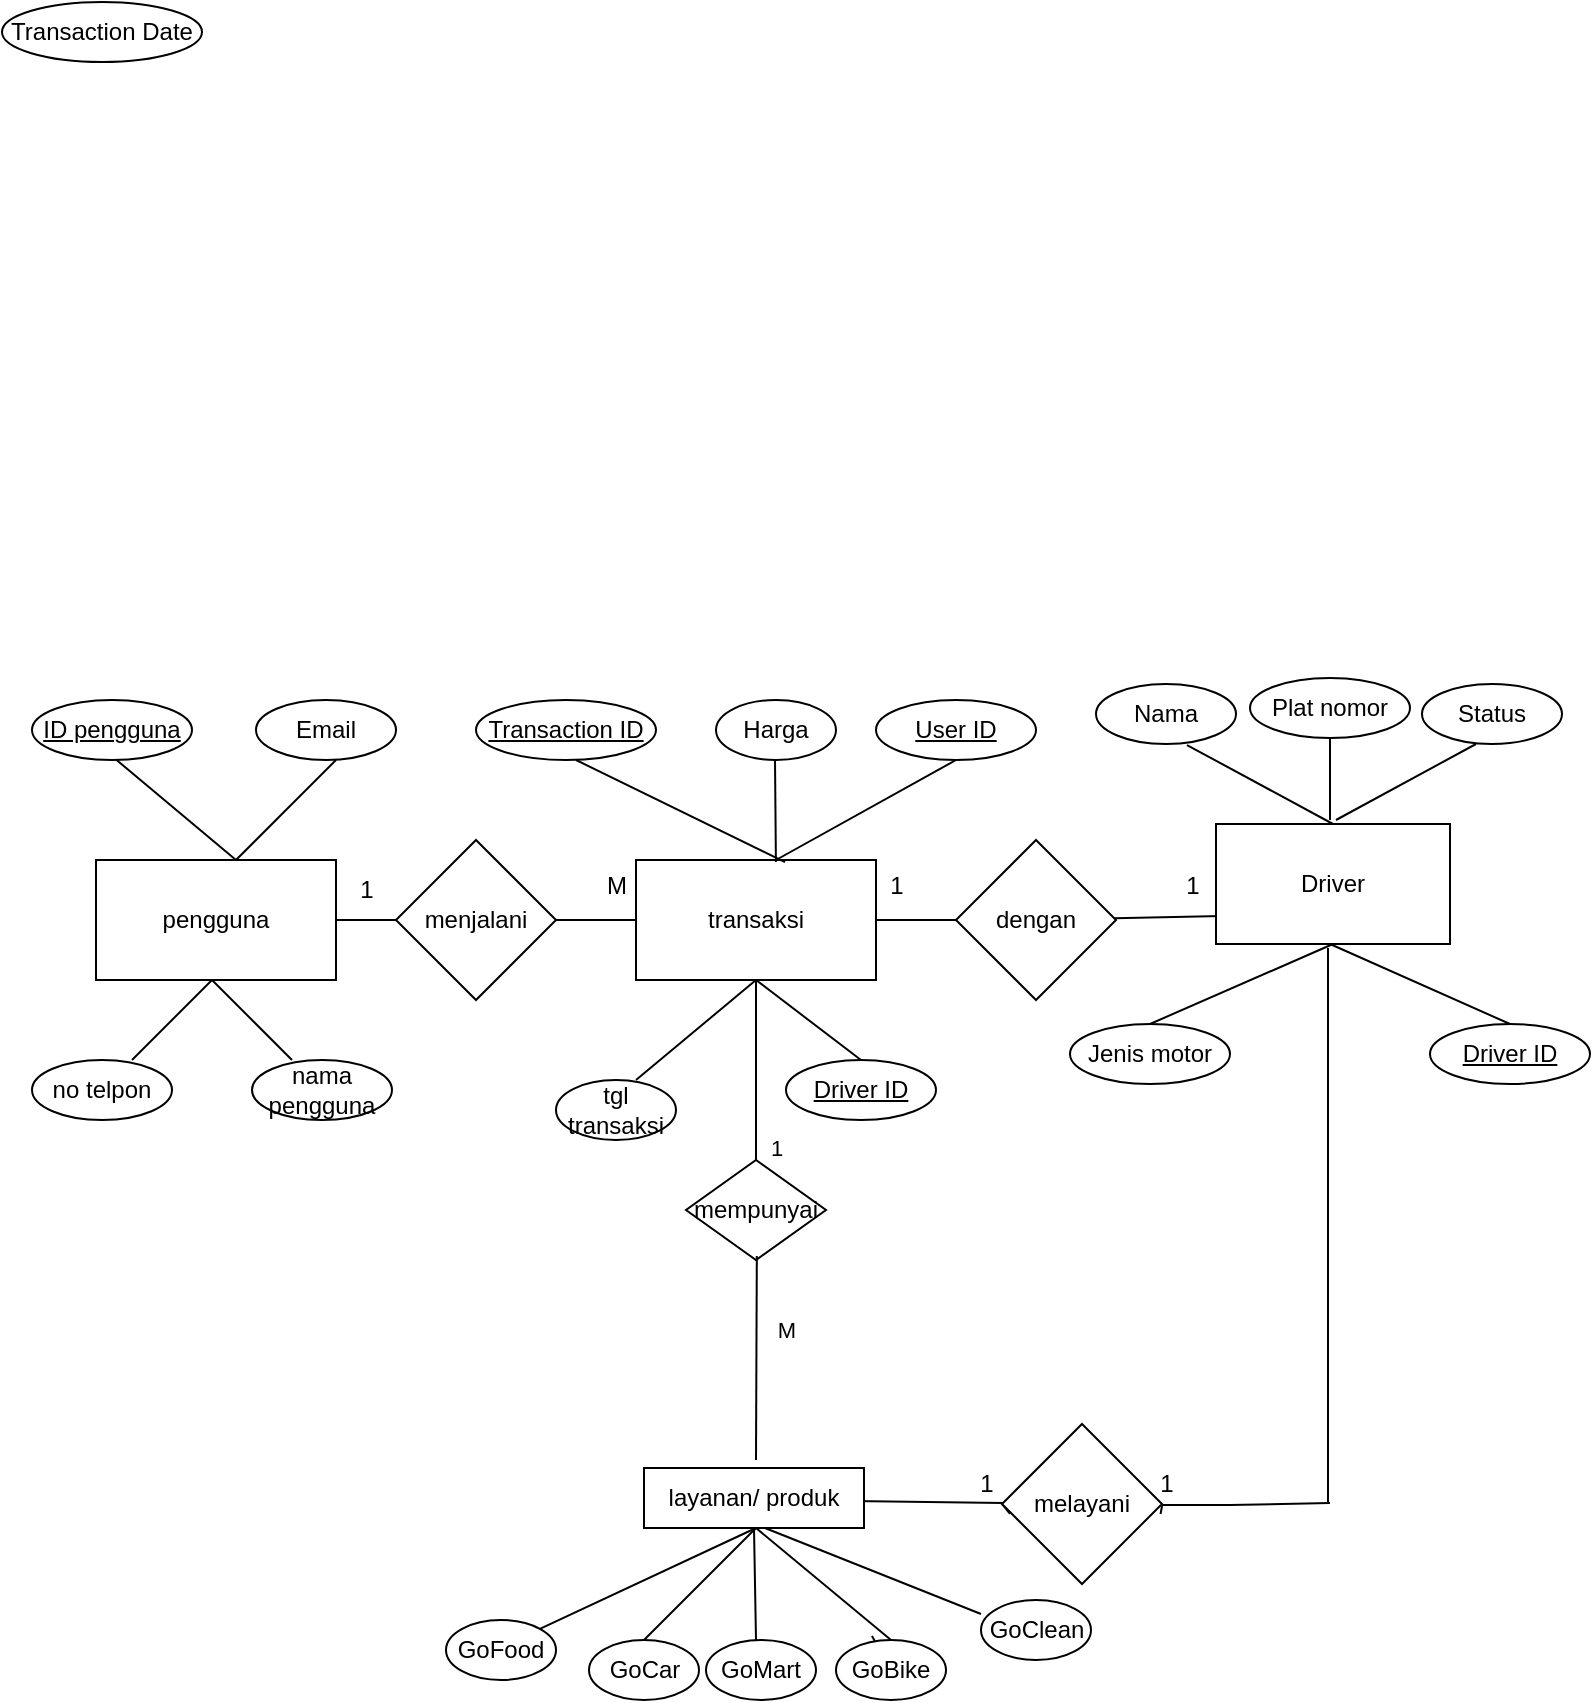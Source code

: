 <mxfile version="24.0.2" type="github">
  <diagram name="Page-1" id="tXZiaEcrUhBw9n6YbrBm">
    <mxGraphModel dx="1034" dy="1554" grid="1" gridSize="10" guides="1" tooltips="1" connect="1" arrows="1" fold="1" page="1" pageScale="1" pageWidth="850" pageHeight="1100" math="0" shadow="0">
      <root>
        <mxCell id="0" />
        <mxCell id="1" parent="0" />
        <mxCell id="CJ1HN6qO8ug2FyTTPr0n-1" value="transaksi" style="rounded=0;whiteSpace=wrap;html=1;" parent="1" vertex="1">
          <mxGeometry x="350" y="210" width="120" height="60" as="geometry" />
        </mxCell>
        <mxCell id="CJ1HN6qO8ug2FyTTPr0n-3" value="pengguna" style="rounded=0;whiteSpace=wrap;html=1;" parent="1" vertex="1">
          <mxGeometry x="80" y="210" width="120" height="60" as="geometry" />
        </mxCell>
        <mxCell id="CJ1HN6qO8ug2FyTTPr0n-4" value="menjalani" style="rhombus;whiteSpace=wrap;html=1;" parent="1" vertex="1">
          <mxGeometry x="230" y="200" width="80" height="80" as="geometry" />
        </mxCell>
        <mxCell id="CJ1HN6qO8ug2FyTTPr0n-8" value="dengan" style="rhombus;whiteSpace=wrap;html=1;" parent="1" vertex="1">
          <mxGeometry x="510" y="200" width="80" height="80" as="geometry" />
        </mxCell>
        <mxCell id="CJ1HN6qO8ug2FyTTPr0n-12" value="" style="endArrow=none;html=1;rounded=0;entryX=0;entryY=0.5;entryDx=0;entryDy=0;" parent="1" target="CJ1HN6qO8ug2FyTTPr0n-4" edge="1">
          <mxGeometry width="50" height="50" relative="1" as="geometry">
            <mxPoint x="200" y="240" as="sourcePoint" />
            <mxPoint x="250" y="190" as="targetPoint" />
          </mxGeometry>
        </mxCell>
        <mxCell id="CJ1HN6qO8ug2FyTTPr0n-14" value="" style="endArrow=none;html=1;rounded=0;entryX=0;entryY=0.5;entryDx=0;entryDy=0;" parent="1" target="CJ1HN6qO8ug2FyTTPr0n-8" edge="1">
          <mxGeometry width="50" height="50" relative="1" as="geometry">
            <mxPoint x="470" y="240" as="sourcePoint" />
            <mxPoint x="520" y="190" as="targetPoint" />
          </mxGeometry>
        </mxCell>
        <mxCell id="CJ1HN6qO8ug2FyTTPr0n-15" value="" style="endArrow=none;html=1;rounded=0;entryX=0;entryY=0.5;entryDx=0;entryDy=0;" parent="1" target="CJ1HN6qO8ug2FyTTPr0n-1" edge="1">
          <mxGeometry width="50" height="50" relative="1" as="geometry">
            <mxPoint x="310" y="240" as="sourcePoint" />
            <mxPoint x="360" y="190" as="targetPoint" />
          </mxGeometry>
        </mxCell>
        <mxCell id="CJ1HN6qO8ug2FyTTPr0n-17" value="" style="endArrow=none;html=1;rounded=0;entryX=0;entryY=0.5;entryDx=0;entryDy=0;" parent="1" source="CJ1HN6qO8ug2FyTTPr0n-8" edge="1">
          <mxGeometry width="50" height="50" relative="1" as="geometry">
            <mxPoint x="590" y="238" as="sourcePoint" />
            <mxPoint x="643" y="238" as="targetPoint" />
          </mxGeometry>
        </mxCell>
        <mxCell id="CJ1HN6qO8ug2FyTTPr0n-19" value="Email" style="ellipse;whiteSpace=wrap;html=1;" parent="1" vertex="1">
          <mxGeometry x="160" y="130" width="70" height="30" as="geometry" />
        </mxCell>
        <mxCell id="CJ1HN6qO8ug2FyTTPr0n-20" value="no telpon" style="ellipse;whiteSpace=wrap;html=1;" parent="1" vertex="1">
          <mxGeometry x="48" y="310" width="70" height="30" as="geometry" />
        </mxCell>
        <mxCell id="CJ1HN6qO8ug2FyTTPr0n-22" value="nama pengguna" style="ellipse;whiteSpace=wrap;html=1;" parent="1" vertex="1">
          <mxGeometry x="158" y="310" width="70" height="30" as="geometry" />
        </mxCell>
        <mxCell id="CJ1HN6qO8ug2FyTTPr0n-24" value="" style="endArrow=none;html=1;rounded=0;" parent="1" edge="1">
          <mxGeometry width="50" height="50" relative="1" as="geometry">
            <mxPoint x="98" y="310" as="sourcePoint" />
            <mxPoint x="138" y="270" as="targetPoint" />
          </mxGeometry>
        </mxCell>
        <mxCell id="CJ1HN6qO8ug2FyTTPr0n-25" value="" style="endArrow=none;html=1;rounded=0;" parent="1" edge="1">
          <mxGeometry width="50" height="50" relative="1" as="geometry">
            <mxPoint x="178" y="310" as="sourcePoint" />
            <mxPoint x="138" y="270" as="targetPoint" />
          </mxGeometry>
        </mxCell>
        <mxCell id="CJ1HN6qO8ug2FyTTPr0n-27" value="" style="endArrow=none;html=1;rounded=0;" parent="1" edge="1">
          <mxGeometry width="50" height="50" relative="1" as="geometry">
            <mxPoint x="150" y="210" as="sourcePoint" />
            <mxPoint x="200" y="160" as="targetPoint" />
          </mxGeometry>
        </mxCell>
        <mxCell id="CJ1HN6qO8ug2FyTTPr0n-29" value="" style="endArrow=none;html=1;rounded=0;entryX=0;entryY=0;entryDx=0;entryDy=0;" parent="1" source="CJ1HN6qO8ug2FyTTPr0n-18" edge="1">
          <mxGeometry width="50" height="50" relative="1" as="geometry">
            <mxPoint x="150" y="210" as="sourcePoint" />
            <mxPoint x="100" y="160" as="targetPoint" />
          </mxGeometry>
        </mxCell>
        <mxCell id="CJ1HN6qO8ug2FyTTPr0n-30" value="" style="endArrow=none;html=1;rounded=0;entryX=0;entryY=0;entryDx=0;entryDy=0;" parent="1" target="CJ1HN6qO8ug2FyTTPr0n-18" edge="1">
          <mxGeometry width="50" height="50" relative="1" as="geometry">
            <mxPoint x="150" y="210" as="sourcePoint" />
            <mxPoint x="100" y="160" as="targetPoint" />
          </mxGeometry>
        </mxCell>
        <mxCell id="CJ1HN6qO8ug2FyTTPr0n-18" value="&lt;u&gt;ID pengguna&lt;/u&gt;" style="ellipse;whiteSpace=wrap;html=1;" parent="1" vertex="1">
          <mxGeometry x="48" y="130" width="80" height="30" as="geometry" />
        </mxCell>
        <mxCell id="CJ1HN6qO8ug2FyTTPr0n-31" value="Transaction Date" style="ellipse;whiteSpace=wrap;html=1;" parent="1" vertex="1">
          <mxGeometry x="33" y="-219" width="100" height="30" as="geometry" />
        </mxCell>
        <mxCell id="CJ1HN6qO8ug2FyTTPr0n-32" value="&lt;u&gt;User ID&lt;/u&gt;" style="ellipse;whiteSpace=wrap;html=1;" parent="1" vertex="1">
          <mxGeometry x="470" y="130" width="80" height="30" as="geometry" />
        </mxCell>
        <mxCell id="CJ1HN6qO8ug2FyTTPr0n-33" value="Harga" style="ellipse;whiteSpace=wrap;html=1;" parent="1" vertex="1">
          <mxGeometry x="390" y="130" width="60" height="30" as="geometry" />
        </mxCell>
        <mxCell id="CJ1HN6qO8ug2FyTTPr0n-34" value="&lt;u&gt;Transaction ID&lt;/u&gt;" style="ellipse;whiteSpace=wrap;html=1;" parent="1" vertex="1">
          <mxGeometry x="270" y="130" width="90" height="30" as="geometry" />
        </mxCell>
        <mxCell id="CJ1HN6qO8ug2FyTTPr0n-35" value="&lt;u&gt;Driver ID&lt;/u&gt;" style="ellipse;whiteSpace=wrap;html=1;" parent="1" vertex="1">
          <mxGeometry x="425" y="310" width="75" height="30" as="geometry" />
        </mxCell>
        <mxCell id="CJ1HN6qO8ug2FyTTPr0n-38" value="" style="endArrow=none;html=1;rounded=0;entryX=0.5;entryY=1;entryDx=0;entryDy=0;" parent="1" target="CJ1HN6qO8ug2FyTTPr0n-1" edge="1">
          <mxGeometry width="50" height="50" relative="1" as="geometry">
            <mxPoint x="350" y="320" as="sourcePoint" />
            <mxPoint x="400" y="260" as="targetPoint" />
          </mxGeometry>
        </mxCell>
        <mxCell id="CJ1HN6qO8ug2FyTTPr0n-39" value="" style="endArrow=none;html=1;rounded=0;exitX=0.621;exitY=0.017;exitDx=0;exitDy=0;exitPerimeter=0;" parent="1" source="CJ1HN6qO8ug2FyTTPr0n-1" edge="1">
          <mxGeometry width="50" height="50" relative="1" as="geometry">
            <mxPoint x="390" y="240" as="sourcePoint" />
            <mxPoint x="320" y="160" as="targetPoint" />
          </mxGeometry>
        </mxCell>
        <mxCell id="CJ1HN6qO8ug2FyTTPr0n-40" value="" style="endArrow=none;html=1;rounded=0;exitX=0.583;exitY=0.017;exitDx=0;exitDy=0;exitPerimeter=0;" parent="1" source="CJ1HN6qO8ug2FyTTPr0n-1" edge="1">
          <mxGeometry width="50" height="50" relative="1" as="geometry">
            <mxPoint x="419.5" y="200" as="sourcePoint" />
            <mxPoint x="419.5" y="160" as="targetPoint" />
          </mxGeometry>
        </mxCell>
        <mxCell id="CJ1HN6qO8ug2FyTTPr0n-41" value="" style="endArrow=none;html=1;rounded=0;entryX=0.5;entryY=1;entryDx=0;entryDy=0;" parent="1" target="CJ1HN6qO8ug2FyTTPr0n-32" edge="1">
          <mxGeometry width="50" height="50" relative="1" as="geometry">
            <mxPoint x="420" y="210" as="sourcePoint" />
            <mxPoint x="470" y="160" as="targetPoint" />
          </mxGeometry>
        </mxCell>
        <mxCell id="CJ1HN6qO8ug2FyTTPr0n-43" value="" style="endArrow=none;html=1;rounded=0;entryX=0.5;entryY=0;entryDx=0;entryDy=0;" parent="1" target="CJ1HN6qO8ug2FyTTPr0n-35" edge="1">
          <mxGeometry width="50" height="50" relative="1" as="geometry">
            <mxPoint x="410" y="270" as="sourcePoint" />
            <mxPoint x="460" y="220" as="targetPoint" />
          </mxGeometry>
        </mxCell>
        <mxCell id="CJ1HN6qO8ug2FyTTPr0n-55" value="" style="endArrow=none;html=1;rounded=0;" parent="1" edge="1">
          <mxGeometry width="50" height="50" relative="1" as="geometry">
            <mxPoint x="410" y="360" as="sourcePoint" />
            <mxPoint x="410" y="270" as="targetPoint" />
          </mxGeometry>
        </mxCell>
        <mxCell id="CJ1HN6qO8ug2FyTTPr0n-76" value="1" style="edgeLabel;html=1;align=center;verticalAlign=middle;resizable=0;points=[];" parent="CJ1HN6qO8ug2FyTTPr0n-55" vertex="1" connectable="0">
          <mxGeometry x="-0.856" y="-9" relative="1" as="geometry">
            <mxPoint x="1" as="offset" />
          </mxGeometry>
        </mxCell>
        <mxCell id="CJ1HN6qO8ug2FyTTPr0n-56" value="mempunyai" style="rhombus;whiteSpace=wrap;html=1;" parent="1" vertex="1">
          <mxGeometry x="375" y="360" width="70" height="50" as="geometry" />
        </mxCell>
        <mxCell id="CJ1HN6qO8ug2FyTTPr0n-58" value="" style="endArrow=none;html=1;rounded=0;" parent="1" edge="1">
          <mxGeometry width="50" height="50" relative="1" as="geometry">
            <mxPoint x="410" y="510" as="sourcePoint" />
            <mxPoint x="410.41" y="408" as="targetPoint" />
          </mxGeometry>
        </mxCell>
        <mxCell id="CJ1HN6qO8ug2FyTTPr0n-60" value="GoFood" style="ellipse;whiteSpace=wrap;html=1;" parent="1" vertex="1">
          <mxGeometry x="255" y="590" width="55" height="30" as="geometry" />
        </mxCell>
        <mxCell id="CJ1HN6qO8ug2FyTTPr0n-71" value="M" style="text;html=1;align=center;verticalAlign=middle;resizable=0;points=[];autosize=1;strokeColor=none;fillColor=none;" parent="1" vertex="1">
          <mxGeometry x="325" y="208" width="30" height="30" as="geometry" />
        </mxCell>
        <mxCell id="CJ1HN6qO8ug2FyTTPr0n-73" value="1" style="text;html=1;align=center;verticalAlign=middle;resizable=0;points=[];autosize=1;strokeColor=none;fillColor=none;" parent="1" vertex="1">
          <mxGeometry x="200" y="210" width="30" height="30" as="geometry" />
        </mxCell>
        <mxCell id="CJ1HN6qO8ug2FyTTPr0n-74" value="1" style="text;html=1;align=center;verticalAlign=middle;resizable=0;points=[];autosize=1;strokeColor=none;fillColor=none;" parent="1" vertex="1">
          <mxGeometry x="465" y="208" width="30" height="30" as="geometry" />
        </mxCell>
        <mxCell id="CJ1HN6qO8ug2FyTTPr0n-75" value="1" style="text;html=1;align=center;verticalAlign=middle;resizable=0;points=[];autosize=1;strokeColor=none;fillColor=none;rotation=0;" parent="1" vertex="1">
          <mxGeometry x="613" y="208" width="30" height="30" as="geometry" />
        </mxCell>
        <mxCell id="CJ1HN6qO8ug2FyTTPr0n-79" value="&lt;font style=&quot;font-size: 11px;&quot;&gt;M&lt;/font&gt;" style="text;html=1;align=center;verticalAlign=middle;resizable=0;points=[];autosize=1;strokeColor=none;fillColor=none;" parent="1" vertex="1">
          <mxGeometry x="410" y="430" width="30" height="30" as="geometry" />
        </mxCell>
        <mxCell id="CJ1HN6qO8ug2FyTTPr0n-91" value="Driver" style="rounded=0;whiteSpace=wrap;html=1;" parent="1" vertex="1">
          <mxGeometry x="640" y="192" width="117" height="60" as="geometry" />
        </mxCell>
        <mxCell id="CJ1HN6qO8ug2FyTTPr0n-92" value="Status" style="ellipse;whiteSpace=wrap;html=1;" parent="1" vertex="1">
          <mxGeometry x="743" y="122" width="70" height="30" as="geometry" />
        </mxCell>
        <mxCell id="CJ1HN6qO8ug2FyTTPr0n-93" value="Nama" style="ellipse;whiteSpace=wrap;html=1;" parent="1" vertex="1">
          <mxGeometry x="580" y="122" width="70" height="30" as="geometry" />
        </mxCell>
        <mxCell id="CJ1HN6qO8ug2FyTTPr0n-94" value="Jenis motor" style="ellipse;whiteSpace=wrap;html=1;" parent="1" vertex="1">
          <mxGeometry x="567" y="292" width="80" height="30" as="geometry" />
        </mxCell>
        <mxCell id="CJ1HN6qO8ug2FyTTPr0n-95" value="Plat nomor" style="ellipse;whiteSpace=wrap;html=1;" parent="1" vertex="1">
          <mxGeometry x="657" y="119" width="80" height="30" as="geometry" />
        </mxCell>
        <mxCell id="CJ1HN6qO8ug2FyTTPr0n-96" value="&lt;u&gt;Driver ID&lt;/u&gt;" style="ellipse;whiteSpace=wrap;html=1;" parent="1" vertex="1">
          <mxGeometry x="747" y="292" width="80" height="30" as="geometry" />
        </mxCell>
        <mxCell id="CJ1HN6qO8ug2FyTTPr0n-97" value="" style="endArrow=none;html=1;rounded=0;entryX=0.5;entryY=1;entryDx=0;entryDy=0;exitX=0.5;exitY=0;exitDx=0;exitDy=0;" parent="1" source="CJ1HN6qO8ug2FyTTPr0n-94" target="CJ1HN6qO8ug2FyTTPr0n-91" edge="1">
          <mxGeometry width="50" height="50" relative="1" as="geometry">
            <mxPoint x="607" y="302" as="sourcePoint" />
            <mxPoint x="657" y="252" as="targetPoint" />
          </mxGeometry>
        </mxCell>
        <mxCell id="CJ1HN6qO8ug2FyTTPr0n-98" value="" style="endArrow=none;html=1;rounded=0;exitX=0.5;exitY=0;exitDx=0;exitDy=0;" parent="1" source="CJ1HN6qO8ug2FyTTPr0n-96" edge="1">
          <mxGeometry width="50" height="50" relative="1" as="geometry">
            <mxPoint x="647" y="302" as="sourcePoint" />
            <mxPoint x="697" y="252" as="targetPoint" />
          </mxGeometry>
        </mxCell>
        <mxCell id="CJ1HN6qO8ug2FyTTPr0n-99" value="" style="endArrow=none;html=1;rounded=0;exitX=0.5;exitY=1;exitDx=0;exitDy=0;" parent="1" source="CJ1HN6qO8ug2FyTTPr0n-95" edge="1">
          <mxGeometry width="50" height="50" relative="1" as="geometry">
            <mxPoint x="647" y="302" as="sourcePoint" />
            <mxPoint x="697" y="190" as="targetPoint" />
          </mxGeometry>
        </mxCell>
        <mxCell id="CJ1HN6qO8ug2FyTTPr0n-100" value="" style="endArrow=none;html=1;rounded=0;" parent="1" edge="1">
          <mxGeometry width="50" height="50" relative="1" as="geometry">
            <mxPoint x="700" y="190" as="sourcePoint" />
            <mxPoint x="770" y="152" as="targetPoint" />
          </mxGeometry>
        </mxCell>
        <mxCell id="CJ1HN6qO8ug2FyTTPr0n-101" value="" style="endArrow=none;html=1;rounded=0;exitX=0.5;exitY=0;exitDx=0;exitDy=0;entryX=0.65;entryY=1.017;entryDx=0;entryDy=0;entryPerimeter=0;" parent="1" source="CJ1HN6qO8ug2FyTTPr0n-91" edge="1" target="CJ1HN6qO8ug2FyTTPr0n-93">
          <mxGeometry width="50" height="50" relative="1" as="geometry">
            <mxPoint x="441" y="202" as="sourcePoint" />
            <mxPoint x="491" y="152" as="targetPoint" />
          </mxGeometry>
        </mxCell>
        <mxCell id="CJ1HN6qO8ug2FyTTPr0n-124" value="" style="endArrow=none;html=1;rounded=0;" parent="1" edge="1">
          <mxGeometry width="50" height="50" relative="1" as="geometry">
            <mxPoint x="696" y="531" as="sourcePoint" />
            <mxPoint x="696" y="254" as="targetPoint" />
          </mxGeometry>
        </mxCell>
        <mxCell id="CJ1HN6qO8ug2FyTTPr0n-125" value="" style="endArrow=none;html=1;rounded=0;" parent="1" source="CJ1HN6qO8ug2FyTTPr0n-127" edge="1">
          <mxGeometry width="50" height="50" relative="1" as="geometry">
            <mxPoint x="696" y="513" as="sourcePoint" />
            <mxPoint x="420" y="530" as="targetPoint" />
          </mxGeometry>
        </mxCell>
        <mxCell id="CJ1HN6qO8ug2FyTTPr0n-126" value="" style="endArrow=none;html=1;rounded=0;entryX=0;entryY=0.5;entryDx=0;entryDy=0;" parent="1" source="CJ1HN6qO8ug2FyTTPr0n-129" target="CJ1HN6qO8ug2FyTTPr0n-127" edge="1">
          <mxGeometry width="50" height="50" relative="1" as="geometry">
            <mxPoint x="696" y="513" as="sourcePoint" />
            <mxPoint x="901" y="513" as="targetPoint" />
          </mxGeometry>
        </mxCell>
        <mxCell id="CJ1HN6qO8ug2FyTTPr0n-127" value="melayani" style="rhombus;whiteSpace=wrap;html=1;" parent="1" vertex="1">
          <mxGeometry x="533" y="492" width="80" height="80" as="geometry" />
        </mxCell>
        <mxCell id="CJ1HN6qO8ug2FyTTPr0n-132" value="" style="endArrow=none;html=1;rounded=0;entryX=-0.167;entryY=1;entryDx=0;entryDy=0;entryPerimeter=0;" parent="1" source="CJ1HN6qO8ug2FyTTPr0n-130" edge="1">
          <mxGeometry width="50" height="50" relative="1" as="geometry">
            <mxPoint x="700" y="533" as="sourcePoint" />
            <mxPoint x="613" y="533" as="targetPoint" />
          </mxGeometry>
        </mxCell>
        <mxCell id="CJ1HN6qO8ug2FyTTPr0n-129" value="1" style="text;html=1;align=center;verticalAlign=middle;resizable=0;points=[];autosize=1;strokeColor=none;fillColor=none;" parent="1" vertex="1">
          <mxGeometry x="510" y="507" width="30" height="30" as="geometry" />
        </mxCell>
        <mxCell id="CJ1HN6qO8ug2FyTTPr0n-135" value="" style="endArrow=none;html=1;rounded=0;entryX=0.533;entryY=0.9;entryDx=0;entryDy=0;entryPerimeter=0;" parent="1" edge="1">
          <mxGeometry width="50" height="50" relative="1" as="geometry">
            <mxPoint x="697.01" y="531.5" as="sourcePoint" />
            <mxPoint x="613" y="532.5" as="targetPoint" />
            <Array as="points">
              <mxPoint x="647.01" y="532.5" />
            </Array>
          </mxGeometry>
        </mxCell>
        <mxCell id="CJ1HN6qO8ug2FyTTPr0n-130" value="1" style="text;html=1;align=center;verticalAlign=middle;resizable=0;points=[];autosize=1;strokeColor=none;fillColor=none;" parent="1" vertex="1">
          <mxGeometry x="600" y="507" width="30" height="30" as="geometry" />
        </mxCell>
        <mxCell id="0yJFGt2-Js79rdIL48e7-1" value="layanan/ produk" style="rounded=0;whiteSpace=wrap;html=1;" vertex="1" parent="1">
          <mxGeometry x="354" y="514" width="110" height="30" as="geometry" />
        </mxCell>
        <mxCell id="0yJFGt2-Js79rdIL48e7-3" value="GoClean" style="ellipse;whiteSpace=wrap;html=1;" vertex="1" parent="1">
          <mxGeometry x="522.5" y="580" width="55" height="30" as="geometry" />
        </mxCell>
        <mxCell id="0yJFGt2-Js79rdIL48e7-6" value="" style="endArrow=none;html=1;rounded=0;exitX=0.5;exitY=0;exitDx=0;exitDy=0;" edge="1" parent="1">
          <mxGeometry width="50" height="50" relative="1" as="geometry">
            <mxPoint x="522.5" y="587" as="sourcePoint" />
            <mxPoint x="414.5" y="544" as="targetPoint" />
          </mxGeometry>
        </mxCell>
        <mxCell id="0yJFGt2-Js79rdIL48e7-7" value="" style="endArrow=none;html=1;rounded=0;exitX=0.5;exitY=0;exitDx=0;exitDy=0;" edge="1" parent="1" source="0yJFGt2-Js79rdIL48e7-5">
          <mxGeometry width="50" height="50" relative="1" as="geometry">
            <mxPoint x="468" y="598" as="sourcePoint" />
            <mxPoint x="410" y="544" as="targetPoint" />
          </mxGeometry>
        </mxCell>
        <mxCell id="0yJFGt2-Js79rdIL48e7-8" value="" style="endArrow=none;html=1;rounded=0;exitX=0.5;exitY=0;exitDx=0;exitDy=0;" edge="1" parent="1" source="0yJFGt2-Js79rdIL48e7-4">
          <mxGeometry width="50" height="50" relative="1" as="geometry">
            <mxPoint x="358" y="607" as="sourcePoint" />
            <mxPoint x="410" y="544" as="targetPoint" />
          </mxGeometry>
        </mxCell>
        <mxCell id="0yJFGt2-Js79rdIL48e7-9" value="" style="endArrow=none;html=1;rounded=0;exitX=1;exitY=0;exitDx=0;exitDy=0;" edge="1" parent="1" source="CJ1HN6qO8ug2FyTTPr0n-60">
          <mxGeometry width="50" height="50" relative="1" as="geometry">
            <mxPoint x="310" y="590" as="sourcePoint" />
            <mxPoint x="410" y="544" as="targetPoint" />
          </mxGeometry>
        </mxCell>
        <mxCell id="0yJFGt2-Js79rdIL48e7-10" value="" style="endArrow=none;html=1;rounded=0;" edge="1" parent="1">
          <mxGeometry width="50" height="50" relative="1" as="geometry">
            <mxPoint x="409" y="544" as="sourcePoint" />
            <mxPoint x="410" y="600" as="targetPoint" />
          </mxGeometry>
        </mxCell>
        <mxCell id="0yJFGt2-Js79rdIL48e7-11" value="GoMart" style="ellipse;whiteSpace=wrap;html=1;" vertex="1" parent="1">
          <mxGeometry x="385" y="600" width="55" height="30" as="geometry" />
        </mxCell>
        <mxCell id="0yJFGt2-Js79rdIL48e7-12" value="" style="endArrow=none;html=1;rounded=0;exitX=0.5;exitY=0;exitDx=0;exitDy=0;" edge="1" parent="1" target="0yJFGt2-Js79rdIL48e7-4">
          <mxGeometry width="50" height="50" relative="1" as="geometry">
            <mxPoint x="358" y="607" as="sourcePoint" />
            <mxPoint x="410" y="544" as="targetPoint" />
          </mxGeometry>
        </mxCell>
        <mxCell id="0yJFGt2-Js79rdIL48e7-4" value="GoCar" style="ellipse;whiteSpace=wrap;html=1;" vertex="1" parent="1">
          <mxGeometry x="326.5" y="600" width="55" height="30" as="geometry" />
        </mxCell>
        <mxCell id="0yJFGt2-Js79rdIL48e7-13" value="" style="endArrow=none;html=1;rounded=0;exitX=0.5;exitY=0;exitDx=0;exitDy=0;" edge="1" parent="1" target="0yJFGt2-Js79rdIL48e7-5">
          <mxGeometry width="50" height="50" relative="1" as="geometry">
            <mxPoint x="468" y="598" as="sourcePoint" />
            <mxPoint x="410" y="544" as="targetPoint" />
          </mxGeometry>
        </mxCell>
        <mxCell id="0yJFGt2-Js79rdIL48e7-5" value="GoBike" style="ellipse;whiteSpace=wrap;html=1;" vertex="1" parent="1">
          <mxGeometry x="450" y="600" width="55" height="30" as="geometry" />
        </mxCell>
        <mxCell id="0yJFGt2-Js79rdIL48e7-14" value="tgl transaksi" style="ellipse;whiteSpace=wrap;html=1;" vertex="1" parent="1">
          <mxGeometry x="310" y="320" width="60" height="30" as="geometry" />
        </mxCell>
      </root>
    </mxGraphModel>
  </diagram>
</mxfile>
